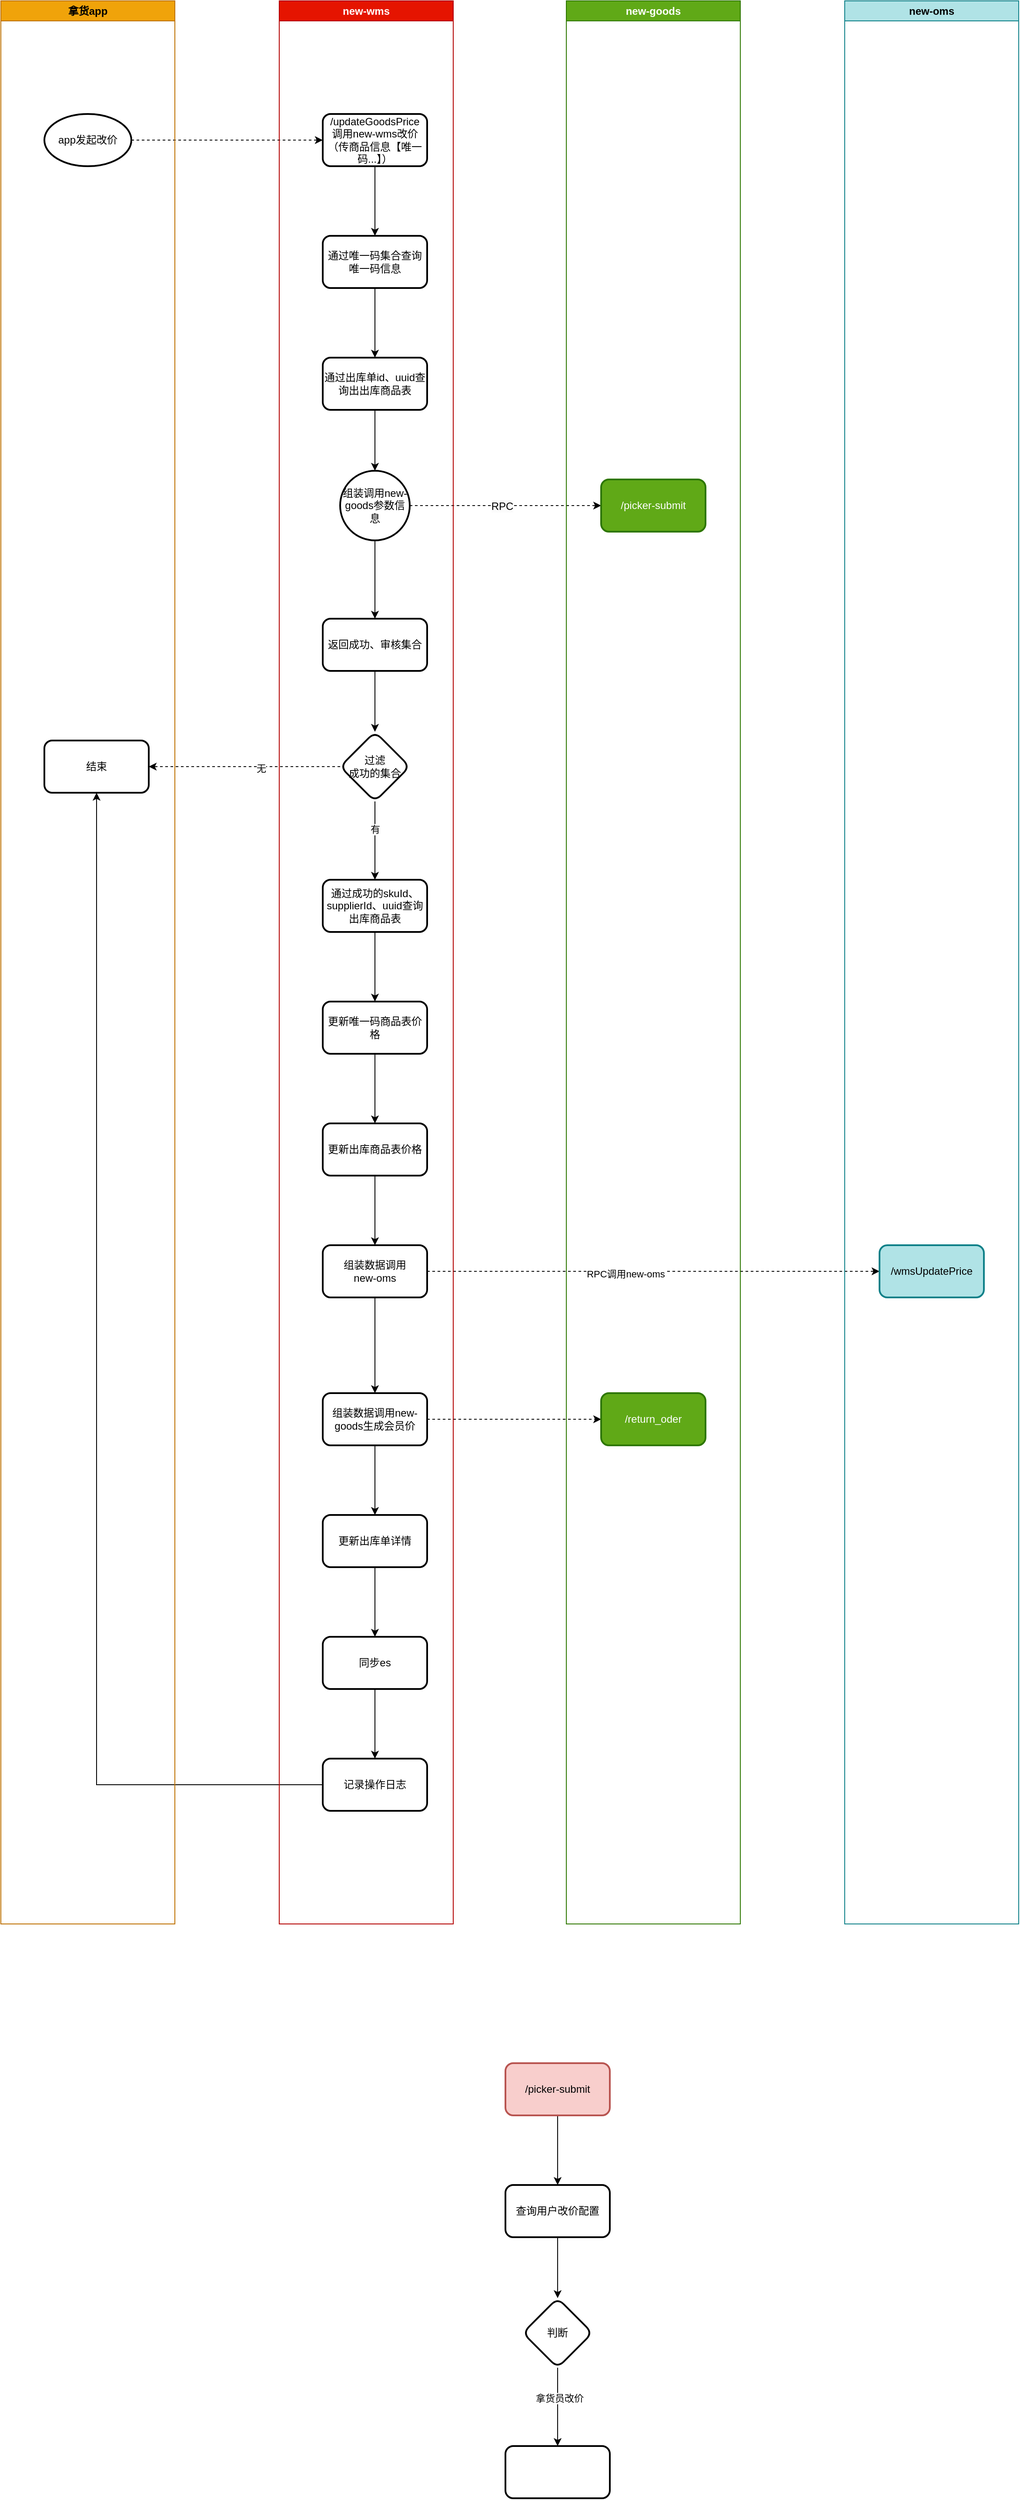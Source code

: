 <mxfile version="24.6.3" type="github">
  <diagram name="第 1 页" id="k2UzO8kCVZlPn5GwoeDi">
    <mxGraphModel dx="2074" dy="1106" grid="1" gridSize="10" guides="1" tooltips="1" connect="1" arrows="1" fold="1" page="1" pageScale="1" pageWidth="827" pageHeight="1169" math="0" shadow="0">
      <root>
        <mxCell id="0" />
        <mxCell id="1" parent="0" />
        <mxCell id="qySqaeS_JPql4BwvPAK2-4" value="" style="edgeStyle=orthogonalEdgeStyle;rounded=0;orthogonalLoop=1;jettySize=auto;html=1;dashed=1;" edge="1" parent="1" source="qySqaeS_JPql4BwvPAK2-2" target="qySqaeS_JPql4BwvPAK2-3">
          <mxGeometry relative="1" as="geometry" />
        </mxCell>
        <mxCell id="qySqaeS_JPql4BwvPAK2-2" value="app发起改价" style="strokeWidth=2;html=1;shape=mxgraph.flowchart.start_1;whiteSpace=wrap;" vertex="1" parent="1">
          <mxGeometry x="290" y="210" width="100" height="60" as="geometry" />
        </mxCell>
        <mxCell id="qySqaeS_JPql4BwvPAK2-6" value="" style="edgeStyle=orthogonalEdgeStyle;rounded=0;orthogonalLoop=1;jettySize=auto;html=1;" edge="1" parent="1" source="qySqaeS_JPql4BwvPAK2-3" target="qySqaeS_JPql4BwvPAK2-5">
          <mxGeometry relative="1" as="geometry" />
        </mxCell>
        <mxCell id="qySqaeS_JPql4BwvPAK2-3" value="/updateGoodsPrice&lt;br&gt;调用new-wms改价&lt;br&gt;（传商品信息【唯一码...】）" style="rounded=1;whiteSpace=wrap;html=1;strokeWidth=2;" vertex="1" parent="1">
          <mxGeometry x="610" y="210" width="120" height="60" as="geometry" />
        </mxCell>
        <mxCell id="qySqaeS_JPql4BwvPAK2-8" value="" style="edgeStyle=orthogonalEdgeStyle;rounded=0;orthogonalLoop=1;jettySize=auto;html=1;" edge="1" parent="1" source="qySqaeS_JPql4BwvPAK2-5" target="qySqaeS_JPql4BwvPAK2-7">
          <mxGeometry relative="1" as="geometry" />
        </mxCell>
        <mxCell id="qySqaeS_JPql4BwvPAK2-5" value="通过唯一码集合查询唯一码信息" style="whiteSpace=wrap;html=1;rounded=1;strokeWidth=2;" vertex="1" parent="1">
          <mxGeometry x="610" y="350" width="120" height="60" as="geometry" />
        </mxCell>
        <mxCell id="qySqaeS_JPql4BwvPAK2-10" value="" style="edgeStyle=orthogonalEdgeStyle;rounded=0;orthogonalLoop=1;jettySize=auto;html=1;" edge="1" parent="1" source="qySqaeS_JPql4BwvPAK2-7" target="qySqaeS_JPql4BwvPAK2-9">
          <mxGeometry relative="1" as="geometry" />
        </mxCell>
        <mxCell id="qySqaeS_JPql4BwvPAK2-7" value="通过出库单id、uuid查询出出库商品表" style="whiteSpace=wrap;html=1;rounded=1;strokeWidth=2;" vertex="1" parent="1">
          <mxGeometry x="610" y="490" width="120" height="60" as="geometry" />
        </mxCell>
        <mxCell id="qySqaeS_JPql4BwvPAK2-14" value="" style="edgeStyle=orthogonalEdgeStyle;rounded=0;orthogonalLoop=1;jettySize=auto;html=1;dashed=1;" edge="1" parent="1" source="qySqaeS_JPql4BwvPAK2-9" target="qySqaeS_JPql4BwvPAK2-13">
          <mxGeometry relative="1" as="geometry" />
        </mxCell>
        <mxCell id="qySqaeS_JPql4BwvPAK2-18" value="&lt;span style=&quot;font-size: 12px; background-color: rgb(251, 251, 251);&quot;&gt;RPC&lt;/span&gt;" style="edgeLabel;html=1;align=center;verticalAlign=middle;resizable=0;points=[];" vertex="1" connectable="0" parent="qySqaeS_JPql4BwvPAK2-14">
          <mxGeometry x="-0.036" y="-1" relative="1" as="geometry">
            <mxPoint as="offset" />
          </mxGeometry>
        </mxCell>
        <mxCell id="qySqaeS_JPql4BwvPAK2-49" style="edgeStyle=orthogonalEdgeStyle;rounded=0;orthogonalLoop=1;jettySize=auto;html=1;entryX=0.5;entryY=0;entryDx=0;entryDy=0;" edge="1" parent="1" source="qySqaeS_JPql4BwvPAK2-9" target="qySqaeS_JPql4BwvPAK2-19">
          <mxGeometry relative="1" as="geometry" />
        </mxCell>
        <mxCell id="qySqaeS_JPql4BwvPAK2-9" value="组装调用new-goods参数信息" style="ellipse;whiteSpace=wrap;html=1;rounded=1;strokeWidth=2;" vertex="1" parent="1">
          <mxGeometry x="630" y="620" width="80" height="80" as="geometry" />
        </mxCell>
        <mxCell id="qySqaeS_JPql4BwvPAK2-13" value="/picker-submit" style="whiteSpace=wrap;html=1;rounded=1;strokeWidth=2;fillColor=#60a917;strokeColor=#2D7600;fontColor=#ffffff;" vertex="1" parent="1">
          <mxGeometry x="930" y="630" width="120" height="60" as="geometry" />
        </mxCell>
        <mxCell id="qySqaeS_JPql4BwvPAK2-24" value="" style="edgeStyle=orthogonalEdgeStyle;rounded=0;orthogonalLoop=1;jettySize=auto;html=1;" edge="1" parent="1" source="qySqaeS_JPql4BwvPAK2-19" target="qySqaeS_JPql4BwvPAK2-23">
          <mxGeometry relative="1" as="geometry" />
        </mxCell>
        <mxCell id="qySqaeS_JPql4BwvPAK2-19" value="返回成功、审核集合" style="whiteSpace=wrap;html=1;rounded=1;strokeWidth=2;" vertex="1" parent="1">
          <mxGeometry x="610" y="790" width="120" height="60" as="geometry" />
        </mxCell>
        <mxCell id="qySqaeS_JPql4BwvPAK2-26" value="" style="edgeStyle=orthogonalEdgeStyle;rounded=0;orthogonalLoop=1;jettySize=auto;html=1;" edge="1" parent="1" source="qySqaeS_JPql4BwvPAK2-23" target="qySqaeS_JPql4BwvPAK2-25">
          <mxGeometry relative="1" as="geometry" />
        </mxCell>
        <mxCell id="qySqaeS_JPql4BwvPAK2-29" value="有" style="edgeLabel;html=1;align=center;verticalAlign=middle;resizable=0;points=[];" vertex="1" connectable="0" parent="qySqaeS_JPql4BwvPAK2-26">
          <mxGeometry x="-0.289" relative="1" as="geometry">
            <mxPoint as="offset" />
          </mxGeometry>
        </mxCell>
        <mxCell id="qySqaeS_JPql4BwvPAK2-28" value="" style="edgeStyle=orthogonalEdgeStyle;rounded=0;orthogonalLoop=1;jettySize=auto;html=1;dashed=1;" edge="1" parent="1" source="qySqaeS_JPql4BwvPAK2-23" target="qySqaeS_JPql4BwvPAK2-27">
          <mxGeometry relative="1" as="geometry" />
        </mxCell>
        <mxCell id="qySqaeS_JPql4BwvPAK2-30" value="无" style="edgeLabel;html=1;align=center;verticalAlign=middle;resizable=0;points=[];" vertex="1" connectable="0" parent="qySqaeS_JPql4BwvPAK2-28">
          <mxGeometry x="-0.167" y="2" relative="1" as="geometry">
            <mxPoint as="offset" />
          </mxGeometry>
        </mxCell>
        <mxCell id="qySqaeS_JPql4BwvPAK2-23" value="过滤&lt;br&gt;成功的集合" style="rhombus;whiteSpace=wrap;html=1;rounded=1;strokeWidth=2;" vertex="1" parent="1">
          <mxGeometry x="630" y="920" width="80" height="80" as="geometry" />
        </mxCell>
        <mxCell id="qySqaeS_JPql4BwvPAK2-32" value="" style="edgeStyle=orthogonalEdgeStyle;rounded=0;orthogonalLoop=1;jettySize=auto;html=1;" edge="1" parent="1" source="qySqaeS_JPql4BwvPAK2-25" target="qySqaeS_JPql4BwvPAK2-31">
          <mxGeometry relative="1" as="geometry" />
        </mxCell>
        <mxCell id="qySqaeS_JPql4BwvPAK2-25" value="通过成功的skuId、supplierId、uuid查询出库商品表" style="whiteSpace=wrap;html=1;rounded=1;strokeWidth=2;" vertex="1" parent="1">
          <mxGeometry x="610" y="1090" width="120" height="60" as="geometry" />
        </mxCell>
        <mxCell id="qySqaeS_JPql4BwvPAK2-27" value="结束" style="whiteSpace=wrap;html=1;rounded=1;strokeWidth=2;" vertex="1" parent="1">
          <mxGeometry x="290" y="930" width="120" height="60" as="geometry" />
        </mxCell>
        <mxCell id="qySqaeS_JPql4BwvPAK2-34" value="" style="edgeStyle=orthogonalEdgeStyle;rounded=0;orthogonalLoop=1;jettySize=auto;html=1;" edge="1" parent="1" source="qySqaeS_JPql4BwvPAK2-31" target="qySqaeS_JPql4BwvPAK2-33">
          <mxGeometry relative="1" as="geometry" />
        </mxCell>
        <mxCell id="qySqaeS_JPql4BwvPAK2-31" value="更新唯一码商品表价格" style="whiteSpace=wrap;html=1;rounded=1;strokeWidth=2;" vertex="1" parent="1">
          <mxGeometry x="610" y="1230" width="120" height="60" as="geometry" />
        </mxCell>
        <mxCell id="qySqaeS_JPql4BwvPAK2-36" value="" style="edgeStyle=orthogonalEdgeStyle;rounded=0;orthogonalLoop=1;jettySize=auto;html=1;" edge="1" parent="1" source="qySqaeS_JPql4BwvPAK2-33" target="qySqaeS_JPql4BwvPAK2-35">
          <mxGeometry relative="1" as="geometry" />
        </mxCell>
        <mxCell id="qySqaeS_JPql4BwvPAK2-33" value="更新出库商品表价格" style="whiteSpace=wrap;html=1;rounded=1;strokeWidth=2;" vertex="1" parent="1">
          <mxGeometry x="610" y="1370" width="120" height="60" as="geometry" />
        </mxCell>
        <mxCell id="qySqaeS_JPql4BwvPAK2-38" value="" style="edgeStyle=orthogonalEdgeStyle;rounded=0;orthogonalLoop=1;jettySize=auto;html=1;dashed=1;" edge="1" parent="1" source="qySqaeS_JPql4BwvPAK2-35" target="qySqaeS_JPql4BwvPAK2-37">
          <mxGeometry relative="1" as="geometry" />
        </mxCell>
        <mxCell id="qySqaeS_JPql4BwvPAK2-39" value="RPC调用new-oms" style="edgeLabel;html=1;align=center;verticalAlign=middle;resizable=0;points=[];" vertex="1" connectable="0" parent="qySqaeS_JPql4BwvPAK2-38">
          <mxGeometry x="-0.123" y="-3" relative="1" as="geometry">
            <mxPoint as="offset" />
          </mxGeometry>
        </mxCell>
        <mxCell id="qySqaeS_JPql4BwvPAK2-48" style="edgeStyle=orthogonalEdgeStyle;rounded=0;orthogonalLoop=1;jettySize=auto;html=1;entryX=0.5;entryY=0;entryDx=0;entryDy=0;" edge="1" parent="1" source="qySqaeS_JPql4BwvPAK2-35" target="qySqaeS_JPql4BwvPAK2-44">
          <mxGeometry relative="1" as="geometry" />
        </mxCell>
        <mxCell id="qySqaeS_JPql4BwvPAK2-35" value="组装数据调用&lt;br&gt;new-oms" style="whiteSpace=wrap;html=1;rounded=1;strokeWidth=2;" vertex="1" parent="1">
          <mxGeometry x="610" y="1510" width="120" height="60" as="geometry" />
        </mxCell>
        <mxCell id="qySqaeS_JPql4BwvPAK2-37" value="/wmsUpdatePrice" style="whiteSpace=wrap;html=1;rounded=1;strokeWidth=2;fillColor=#b0e3e6;strokeColor=#0e8088;" vertex="1" parent="1">
          <mxGeometry x="1250" y="1510" width="120" height="60" as="geometry" />
        </mxCell>
        <mxCell id="qySqaeS_JPql4BwvPAK2-47" value="" style="edgeStyle=orthogonalEdgeStyle;rounded=0;orthogonalLoop=1;jettySize=auto;html=1;dashed=1;" edge="1" parent="1" source="qySqaeS_JPql4BwvPAK2-44" target="qySqaeS_JPql4BwvPAK2-46">
          <mxGeometry relative="1" as="geometry" />
        </mxCell>
        <mxCell id="qySqaeS_JPql4BwvPAK2-51" value="" style="edgeStyle=orthogonalEdgeStyle;rounded=0;orthogonalLoop=1;jettySize=auto;html=1;" edge="1" parent="1" source="qySqaeS_JPql4BwvPAK2-44" target="qySqaeS_JPql4BwvPAK2-50">
          <mxGeometry relative="1" as="geometry" />
        </mxCell>
        <mxCell id="qySqaeS_JPql4BwvPAK2-44" value="组装数据调用new-goods生成会员价" style="whiteSpace=wrap;html=1;rounded=1;strokeWidth=2;" vertex="1" parent="1">
          <mxGeometry x="610" y="1680" width="120" height="60" as="geometry" />
        </mxCell>
        <mxCell id="qySqaeS_JPql4BwvPAK2-46" value="/return_oder" style="whiteSpace=wrap;html=1;rounded=1;strokeWidth=2;fillColor=#60a917;strokeColor=#2D7600;fontColor=#ffffff;" vertex="1" parent="1">
          <mxGeometry x="930" y="1680" width="120" height="60" as="geometry" />
        </mxCell>
        <mxCell id="qySqaeS_JPql4BwvPAK2-53" value="" style="edgeStyle=orthogonalEdgeStyle;rounded=0;orthogonalLoop=1;jettySize=auto;html=1;" edge="1" parent="1" source="qySqaeS_JPql4BwvPAK2-50" target="qySqaeS_JPql4BwvPAK2-52">
          <mxGeometry relative="1" as="geometry" />
        </mxCell>
        <mxCell id="qySqaeS_JPql4BwvPAK2-50" value="更新出库单详情" style="whiteSpace=wrap;html=1;rounded=1;strokeWidth=2;" vertex="1" parent="1">
          <mxGeometry x="610" y="1820" width="120" height="60" as="geometry" />
        </mxCell>
        <mxCell id="qySqaeS_JPql4BwvPAK2-56" value="" style="edgeStyle=orthogonalEdgeStyle;rounded=0;orthogonalLoop=1;jettySize=auto;html=1;" edge="1" parent="1" source="qySqaeS_JPql4BwvPAK2-52" target="qySqaeS_JPql4BwvPAK2-55">
          <mxGeometry relative="1" as="geometry" />
        </mxCell>
        <mxCell id="qySqaeS_JPql4BwvPAK2-52" value="同步es" style="whiteSpace=wrap;html=1;rounded=1;strokeWidth=2;" vertex="1" parent="1">
          <mxGeometry x="610" y="1960" width="120" height="60" as="geometry" />
        </mxCell>
        <mxCell id="qySqaeS_JPql4BwvPAK2-57" style="edgeStyle=orthogonalEdgeStyle;rounded=0;orthogonalLoop=1;jettySize=auto;html=1;entryX=0.5;entryY=1;entryDx=0;entryDy=0;" edge="1" parent="1" source="qySqaeS_JPql4BwvPAK2-55" target="qySqaeS_JPql4BwvPAK2-27">
          <mxGeometry relative="1" as="geometry" />
        </mxCell>
        <mxCell id="qySqaeS_JPql4BwvPAK2-55" value="记录操作日志" style="whiteSpace=wrap;html=1;rounded=1;strokeWidth=2;" vertex="1" parent="1">
          <mxGeometry x="610" y="2100" width="120" height="60" as="geometry" />
        </mxCell>
        <mxCell id="qySqaeS_JPql4BwvPAK2-58" value="拿货app" style="swimlane;whiteSpace=wrap;html=1;fillColor=#f0a30a;fontColor=#000000;strokeColor=#BD7000;" vertex="1" parent="1">
          <mxGeometry x="240" y="80" width="200" height="2210" as="geometry" />
        </mxCell>
        <mxCell id="qySqaeS_JPql4BwvPAK2-63" value="new-wms" style="swimlane;whiteSpace=wrap;html=1;startSize=23;fillColor=#e51400;fontColor=#ffffff;strokeColor=#B20000;" vertex="1" parent="1">
          <mxGeometry x="560" y="80" width="200" height="2210" as="geometry" />
        </mxCell>
        <mxCell id="qySqaeS_JPql4BwvPAK2-71" value="" style="edgeStyle=orthogonalEdgeStyle;rounded=0;orthogonalLoop=1;jettySize=auto;html=1;" edge="1" parent="1" source="qySqaeS_JPql4BwvPAK2-72" target="qySqaeS_JPql4BwvPAK2-74">
          <mxGeometry relative="1" as="geometry" />
        </mxCell>
        <mxCell id="qySqaeS_JPql4BwvPAK2-72" value="/picker-submit" style="whiteSpace=wrap;html=1;rounded=1;strokeWidth=2;fillColor=#f8cecc;strokeColor=#b85450;" vertex="1" parent="1">
          <mxGeometry x="820" y="2450" width="120" height="60" as="geometry" />
        </mxCell>
        <mxCell id="qySqaeS_JPql4BwvPAK2-73" value="" style="edgeStyle=orthogonalEdgeStyle;rounded=0;orthogonalLoop=1;jettySize=auto;html=1;" edge="1" parent="1" source="qySqaeS_JPql4BwvPAK2-74" target="qySqaeS_JPql4BwvPAK2-77">
          <mxGeometry relative="1" as="geometry" />
        </mxCell>
        <mxCell id="qySqaeS_JPql4BwvPAK2-74" value="查询用户改价配置" style="whiteSpace=wrap;html=1;rounded=1;strokeWidth=2;" vertex="1" parent="1">
          <mxGeometry x="820" y="2590" width="120" height="60" as="geometry" />
        </mxCell>
        <mxCell id="qySqaeS_JPql4BwvPAK2-75" value="" style="edgeStyle=orthogonalEdgeStyle;rounded=0;orthogonalLoop=1;jettySize=auto;html=1;" edge="1" parent="1" source="qySqaeS_JPql4BwvPAK2-77" target="qySqaeS_JPql4BwvPAK2-78">
          <mxGeometry relative="1" as="geometry" />
        </mxCell>
        <mxCell id="qySqaeS_JPql4BwvPAK2-76" value="拿货员改价" style="edgeLabel;html=1;align=center;verticalAlign=middle;resizable=0;points=[];" vertex="1" connectable="0" parent="qySqaeS_JPql4BwvPAK2-75">
          <mxGeometry x="-0.222" y="2" relative="1" as="geometry">
            <mxPoint as="offset" />
          </mxGeometry>
        </mxCell>
        <mxCell id="qySqaeS_JPql4BwvPAK2-77" value="判断" style="rhombus;whiteSpace=wrap;html=1;rounded=1;strokeWidth=2;" vertex="1" parent="1">
          <mxGeometry x="840" y="2720" width="80" height="80" as="geometry" />
        </mxCell>
        <mxCell id="qySqaeS_JPql4BwvPAK2-78" value="" style="whiteSpace=wrap;html=1;rounded=1;strokeWidth=2;" vertex="1" parent="1">
          <mxGeometry x="820" y="2890" width="120" height="60" as="geometry" />
        </mxCell>
        <mxCell id="qySqaeS_JPql4BwvPAK2-79" value="new-goods" style="swimlane;whiteSpace=wrap;html=1;fillColor=#60a917;fontColor=#ffffff;strokeColor=#2D7600;" vertex="1" parent="1">
          <mxGeometry x="890" y="80" width="200" height="2210" as="geometry" />
        </mxCell>
        <mxCell id="qySqaeS_JPql4BwvPAK2-80" value="new-oms" style="swimlane;whiteSpace=wrap;html=1;startSize=23;fillColor=#b0e3e6;strokeColor=#0e8088;" vertex="1" parent="1">
          <mxGeometry x="1210" y="80" width="200" height="2210" as="geometry" />
        </mxCell>
      </root>
    </mxGraphModel>
  </diagram>
</mxfile>
